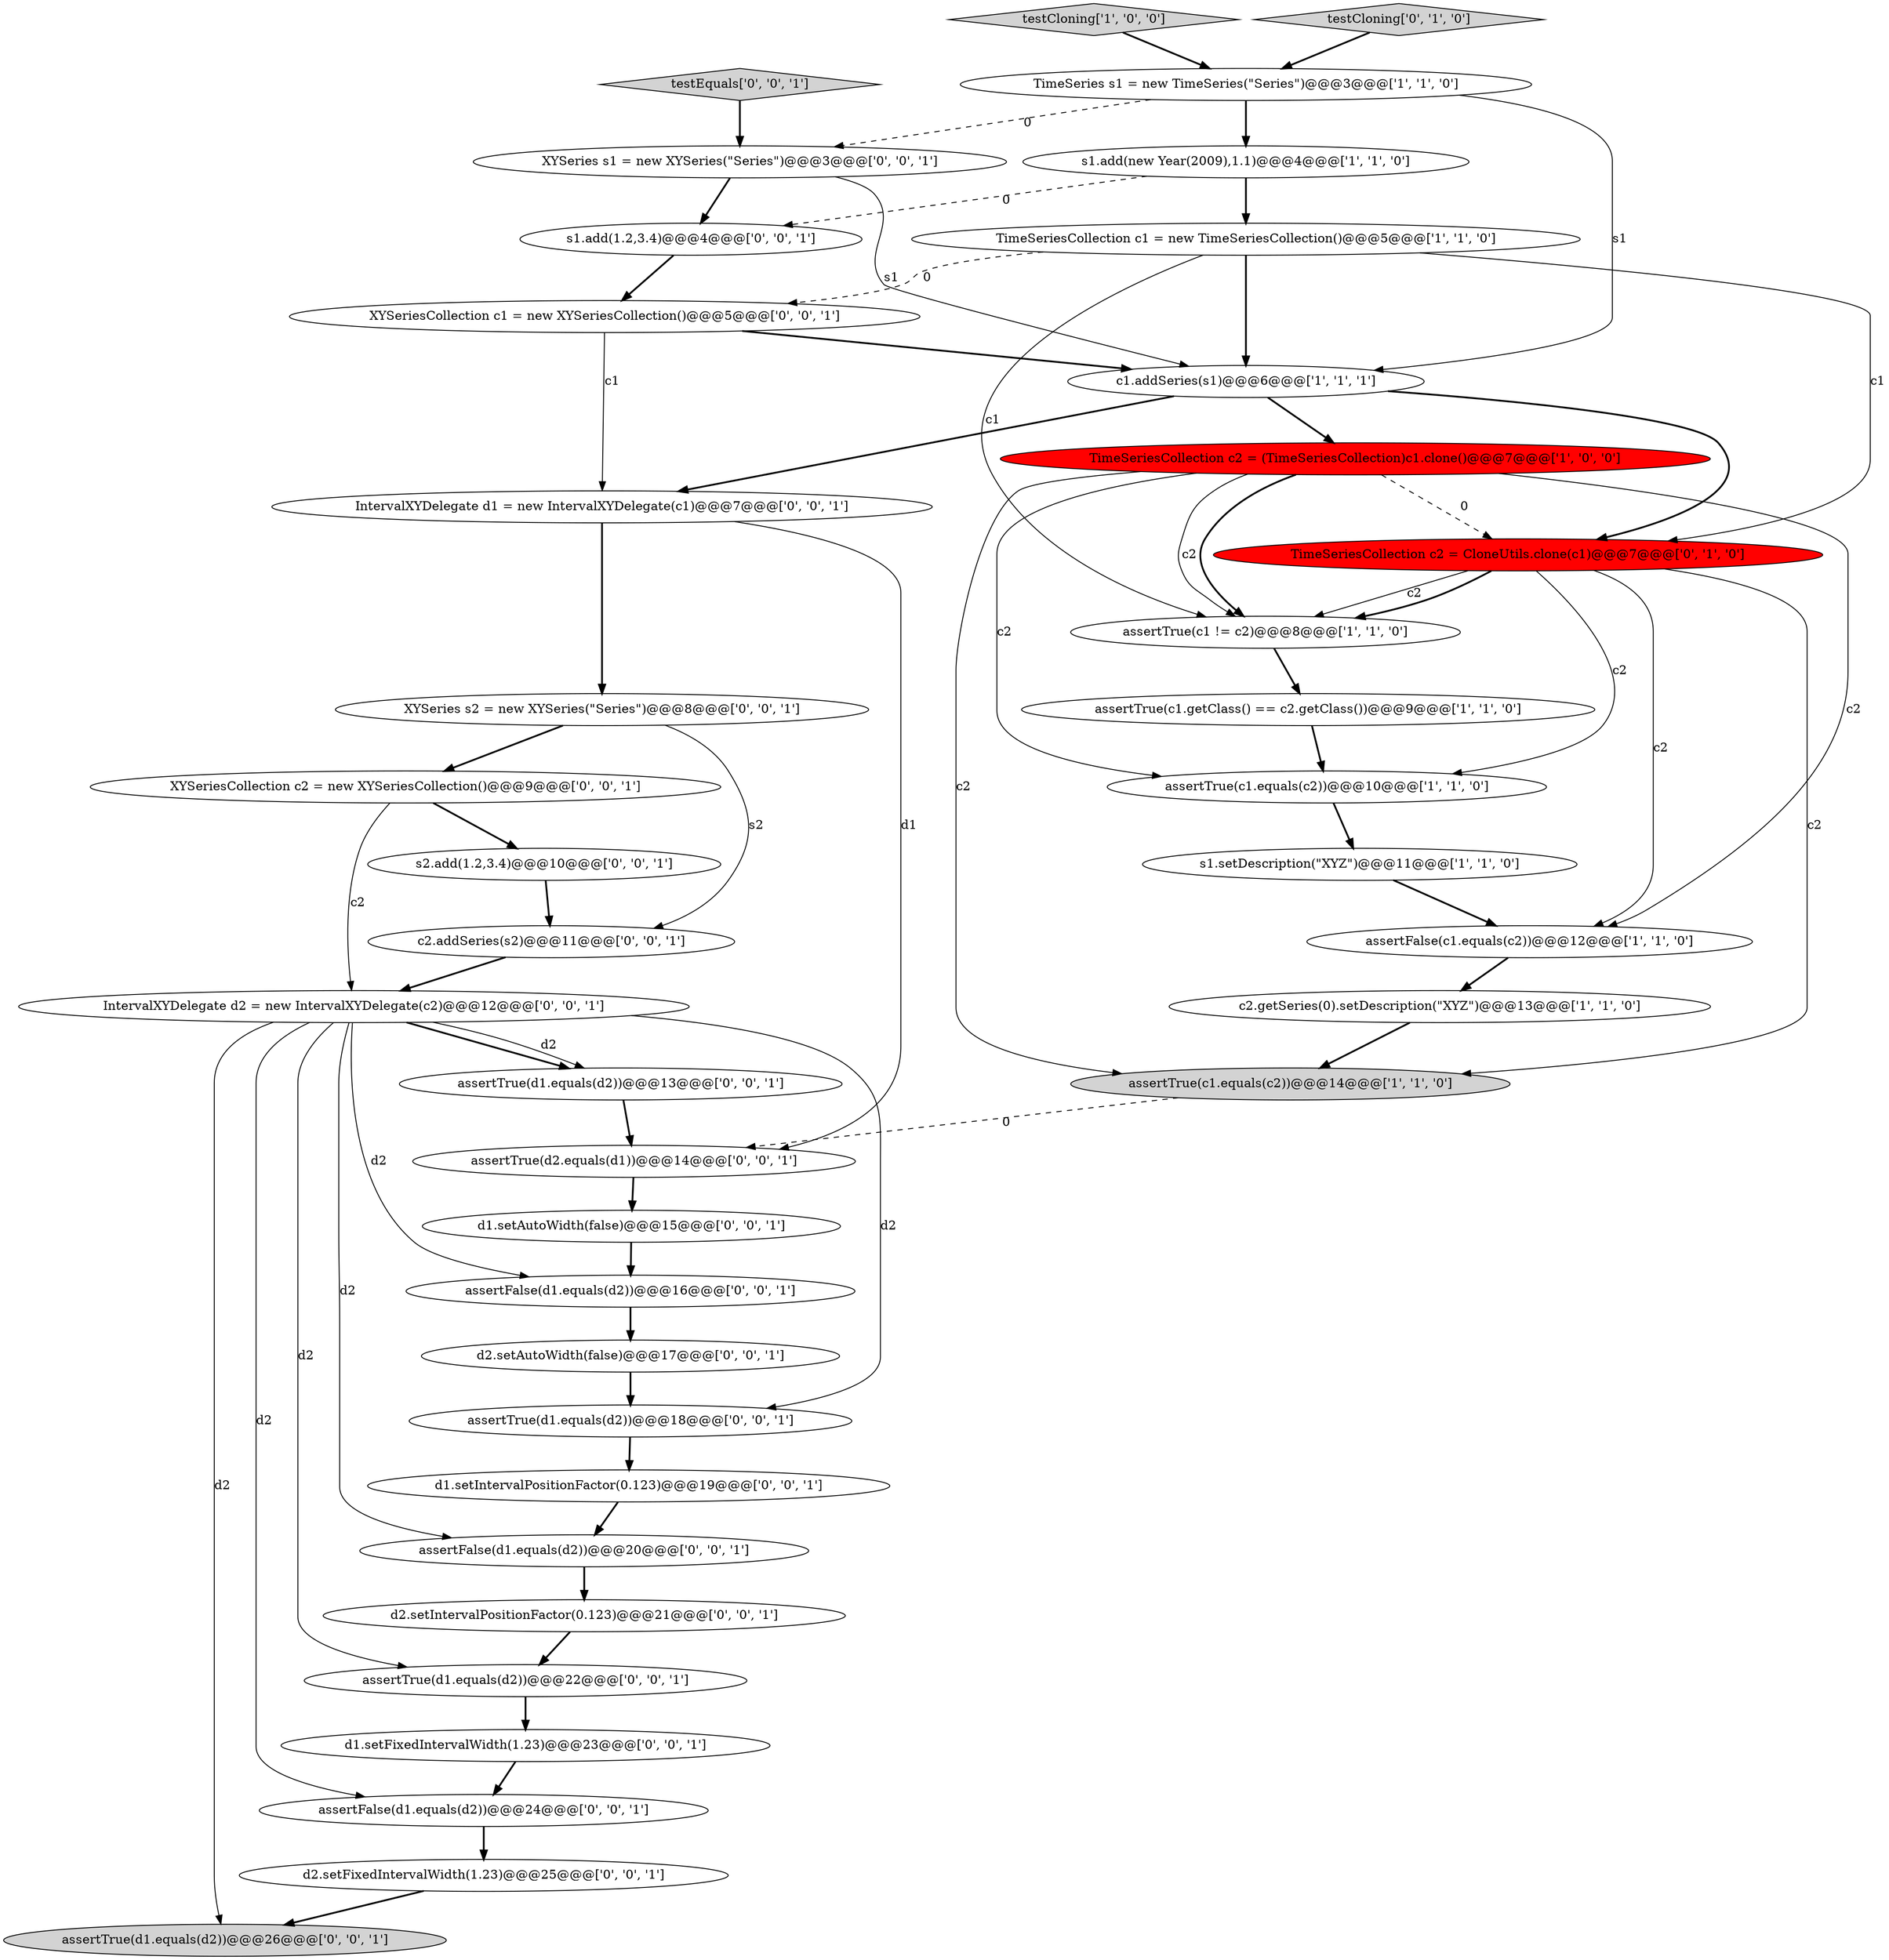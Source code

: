 digraph {
7 [style = filled, label = "TimeSeries s1 = new TimeSeries(\"Series\")@@@3@@@['1', '1', '0']", fillcolor = white, shape = ellipse image = "AAA0AAABBB1BBB"];
25 [style = filled, label = "assertTrue(d1.equals(d2))@@@22@@@['0', '0', '1']", fillcolor = white, shape = ellipse image = "AAA0AAABBB3BBB"];
10 [style = filled, label = "c2.getSeries(0).setDescription(\"XYZ\")@@@13@@@['1', '1', '0']", fillcolor = white, shape = ellipse image = "AAA0AAABBB1BBB"];
11 [style = filled, label = "assertTrue(c1 != c2)@@@8@@@['1', '1', '0']", fillcolor = white, shape = ellipse image = "AAA0AAABBB1BBB"];
36 [style = filled, label = "s1.add(1.2,3.4)@@@4@@@['0', '0', '1']", fillcolor = white, shape = ellipse image = "AAA0AAABBB3BBB"];
22 [style = filled, label = "d2.setFixedIntervalWidth(1.23)@@@25@@@['0', '0', '1']", fillcolor = white, shape = ellipse image = "AAA0AAABBB3BBB"];
34 [style = filled, label = "assertFalse(d1.equals(d2))@@@20@@@['0', '0', '1']", fillcolor = white, shape = ellipse image = "AAA0AAABBB3BBB"];
14 [style = filled, label = "TimeSeriesCollection c2 = CloneUtils.clone(c1)@@@7@@@['0', '1', '0']", fillcolor = red, shape = ellipse image = "AAA1AAABBB2BBB"];
0 [style = filled, label = "TimeSeriesCollection c1 = new TimeSeriesCollection()@@@5@@@['1', '1', '0']", fillcolor = white, shape = ellipse image = "AAA0AAABBB1BBB"];
1 [style = filled, label = "assertFalse(c1.equals(c2))@@@12@@@['1', '1', '0']", fillcolor = white, shape = ellipse image = "AAA0AAABBB1BBB"];
16 [style = filled, label = "s2.add(1.2,3.4)@@@10@@@['0', '0', '1']", fillcolor = white, shape = ellipse image = "AAA0AAABBB3BBB"];
27 [style = filled, label = "assertTrue(d1.equals(d2))@@@18@@@['0', '0', '1']", fillcolor = white, shape = ellipse image = "AAA0AAABBB3BBB"];
33 [style = filled, label = "d1.setAutoWidth(false)@@@15@@@['0', '0', '1']", fillcolor = white, shape = ellipse image = "AAA0AAABBB3BBB"];
15 [style = filled, label = "XYSeries s1 = new XYSeries(\"Series\")@@@3@@@['0', '0', '1']", fillcolor = white, shape = ellipse image = "AAA0AAABBB3BBB"];
4 [style = filled, label = "TimeSeriesCollection c2 = (TimeSeriesCollection)c1.clone()@@@7@@@['1', '0', '0']", fillcolor = red, shape = ellipse image = "AAA1AAABBB1BBB"];
5 [style = filled, label = "s1.setDescription(\"XYZ\")@@@11@@@['1', '1', '0']", fillcolor = white, shape = ellipse image = "AAA0AAABBB1BBB"];
29 [style = filled, label = "IntervalXYDelegate d2 = new IntervalXYDelegate(c2)@@@12@@@['0', '0', '1']", fillcolor = white, shape = ellipse image = "AAA0AAABBB3BBB"];
9 [style = filled, label = "assertTrue(c1.getClass() == c2.getClass())@@@9@@@['1', '1', '0']", fillcolor = white, shape = ellipse image = "AAA0AAABBB1BBB"];
17 [style = filled, label = "d1.setIntervalPositionFactor(0.123)@@@19@@@['0', '0', '1']", fillcolor = white, shape = ellipse image = "AAA0AAABBB3BBB"];
3 [style = filled, label = "testCloning['1', '0', '0']", fillcolor = lightgray, shape = diamond image = "AAA0AAABBB1BBB"];
23 [style = filled, label = "assertTrue(d1.equals(d2))@@@26@@@['0', '0', '1']", fillcolor = lightgray, shape = ellipse image = "AAA0AAABBB3BBB"];
21 [style = filled, label = "d2.setAutoWidth(false)@@@17@@@['0', '0', '1']", fillcolor = white, shape = ellipse image = "AAA0AAABBB3BBB"];
32 [style = filled, label = "c2.addSeries(s2)@@@11@@@['0', '0', '1']", fillcolor = white, shape = ellipse image = "AAA0AAABBB3BBB"];
31 [style = filled, label = "assertFalse(d1.equals(d2))@@@16@@@['0', '0', '1']", fillcolor = white, shape = ellipse image = "AAA0AAABBB3BBB"];
37 [style = filled, label = "assertTrue(d2.equals(d1))@@@14@@@['0', '0', '1']", fillcolor = white, shape = ellipse image = "AAA0AAABBB3BBB"];
38 [style = filled, label = "d1.setFixedIntervalWidth(1.23)@@@23@@@['0', '0', '1']", fillcolor = white, shape = ellipse image = "AAA0AAABBB3BBB"];
28 [style = filled, label = "XYSeries s2 = new XYSeries(\"Series\")@@@8@@@['0', '0', '1']", fillcolor = white, shape = ellipse image = "AAA0AAABBB3BBB"];
26 [style = filled, label = "assertTrue(d1.equals(d2))@@@13@@@['0', '0', '1']", fillcolor = white, shape = ellipse image = "AAA0AAABBB3BBB"];
30 [style = filled, label = "assertFalse(d1.equals(d2))@@@24@@@['0', '0', '1']", fillcolor = white, shape = ellipse image = "AAA0AAABBB3BBB"];
2 [style = filled, label = "c1.addSeries(s1)@@@6@@@['1', '1', '1']", fillcolor = white, shape = ellipse image = "AAA0AAABBB1BBB"];
12 [style = filled, label = "assertTrue(c1.equals(c2))@@@10@@@['1', '1', '0']", fillcolor = white, shape = ellipse image = "AAA0AAABBB1BBB"];
24 [style = filled, label = "XYSeriesCollection c2 = new XYSeriesCollection()@@@9@@@['0', '0', '1']", fillcolor = white, shape = ellipse image = "AAA0AAABBB3BBB"];
8 [style = filled, label = "s1.add(new Year(2009),1.1)@@@4@@@['1', '1', '0']", fillcolor = white, shape = ellipse image = "AAA0AAABBB1BBB"];
19 [style = filled, label = "d2.setIntervalPositionFactor(0.123)@@@21@@@['0', '0', '1']", fillcolor = white, shape = ellipse image = "AAA0AAABBB3BBB"];
35 [style = filled, label = "testEquals['0', '0', '1']", fillcolor = lightgray, shape = diamond image = "AAA0AAABBB3BBB"];
13 [style = filled, label = "testCloning['0', '1', '0']", fillcolor = lightgray, shape = diamond image = "AAA0AAABBB2BBB"];
18 [style = filled, label = "IntervalXYDelegate d1 = new IntervalXYDelegate(c1)@@@7@@@['0', '0', '1']", fillcolor = white, shape = ellipse image = "AAA0AAABBB3BBB"];
6 [style = filled, label = "assertTrue(c1.equals(c2))@@@14@@@['1', '1', '0']", fillcolor = lightgray, shape = ellipse image = "AAA0AAABBB1BBB"];
20 [style = filled, label = "XYSeriesCollection c1 = new XYSeriesCollection()@@@5@@@['0', '0', '1']", fillcolor = white, shape = ellipse image = "AAA0AAABBB3BBB"];
14->1 [style = solid, label="c2"];
15->2 [style = solid, label="s1"];
30->22 [style = bold, label=""];
29->30 [style = solid, label="d2"];
6->37 [style = dashed, label="0"];
12->5 [style = bold, label=""];
34->19 [style = bold, label=""];
35->15 [style = bold, label=""];
21->27 [style = bold, label=""];
29->23 [style = solid, label="d2"];
0->2 [style = bold, label=""];
2->18 [style = bold, label=""];
16->32 [style = bold, label=""];
31->21 [style = bold, label=""];
4->12 [style = solid, label="c2"];
14->11 [style = solid, label="c2"];
29->31 [style = solid, label="d2"];
29->27 [style = solid, label="d2"];
8->36 [style = dashed, label="0"];
7->8 [style = bold, label=""];
11->9 [style = bold, label=""];
2->4 [style = bold, label=""];
22->23 [style = bold, label=""];
10->6 [style = bold, label=""];
36->20 [style = bold, label=""];
18->28 [style = bold, label=""];
14->6 [style = solid, label="c2"];
19->25 [style = bold, label=""];
18->37 [style = solid, label="d1"];
28->32 [style = solid, label="s2"];
24->29 [style = solid, label="c2"];
29->26 [style = bold, label=""];
20->2 [style = bold, label=""];
32->29 [style = bold, label=""];
8->0 [style = bold, label=""];
29->26 [style = solid, label="d2"];
14->12 [style = solid, label="c2"];
24->16 [style = bold, label=""];
5->1 [style = bold, label=""];
29->25 [style = solid, label="d2"];
17->34 [style = bold, label=""];
38->30 [style = bold, label=""];
4->1 [style = solid, label="c2"];
3->7 [style = bold, label=""];
13->7 [style = bold, label=""];
2->14 [style = bold, label=""];
27->17 [style = bold, label=""];
7->15 [style = dashed, label="0"];
4->6 [style = solid, label="c2"];
28->24 [style = bold, label=""];
33->31 [style = bold, label=""];
26->37 [style = bold, label=""];
4->14 [style = dashed, label="0"];
9->12 [style = bold, label=""];
7->2 [style = solid, label="s1"];
37->33 [style = bold, label=""];
4->11 [style = bold, label=""];
0->11 [style = solid, label="c1"];
1->10 [style = bold, label=""];
20->18 [style = solid, label="c1"];
14->11 [style = bold, label=""];
0->20 [style = dashed, label="0"];
4->11 [style = solid, label="c2"];
0->14 [style = solid, label="c1"];
29->34 [style = solid, label="d2"];
15->36 [style = bold, label=""];
25->38 [style = bold, label=""];
}

